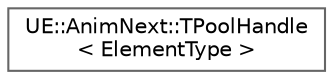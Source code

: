 digraph "Graphical Class Hierarchy"
{
 // INTERACTIVE_SVG=YES
 // LATEX_PDF_SIZE
  bgcolor="transparent";
  edge [fontname=Helvetica,fontsize=10,labelfontname=Helvetica,labelfontsize=10];
  node [fontname=Helvetica,fontsize=10,shape=box,height=0.2,width=0.4];
  rankdir="LR";
  Node0 [id="Node000000",label="UE::AnimNext::TPoolHandle\l\< ElementType \>",height=0.2,width=0.4,color="grey40", fillcolor="white", style="filled",URL="$da/d14/structUE_1_1AnimNext_1_1TPoolHandle.html",tooltip=" "];
}
